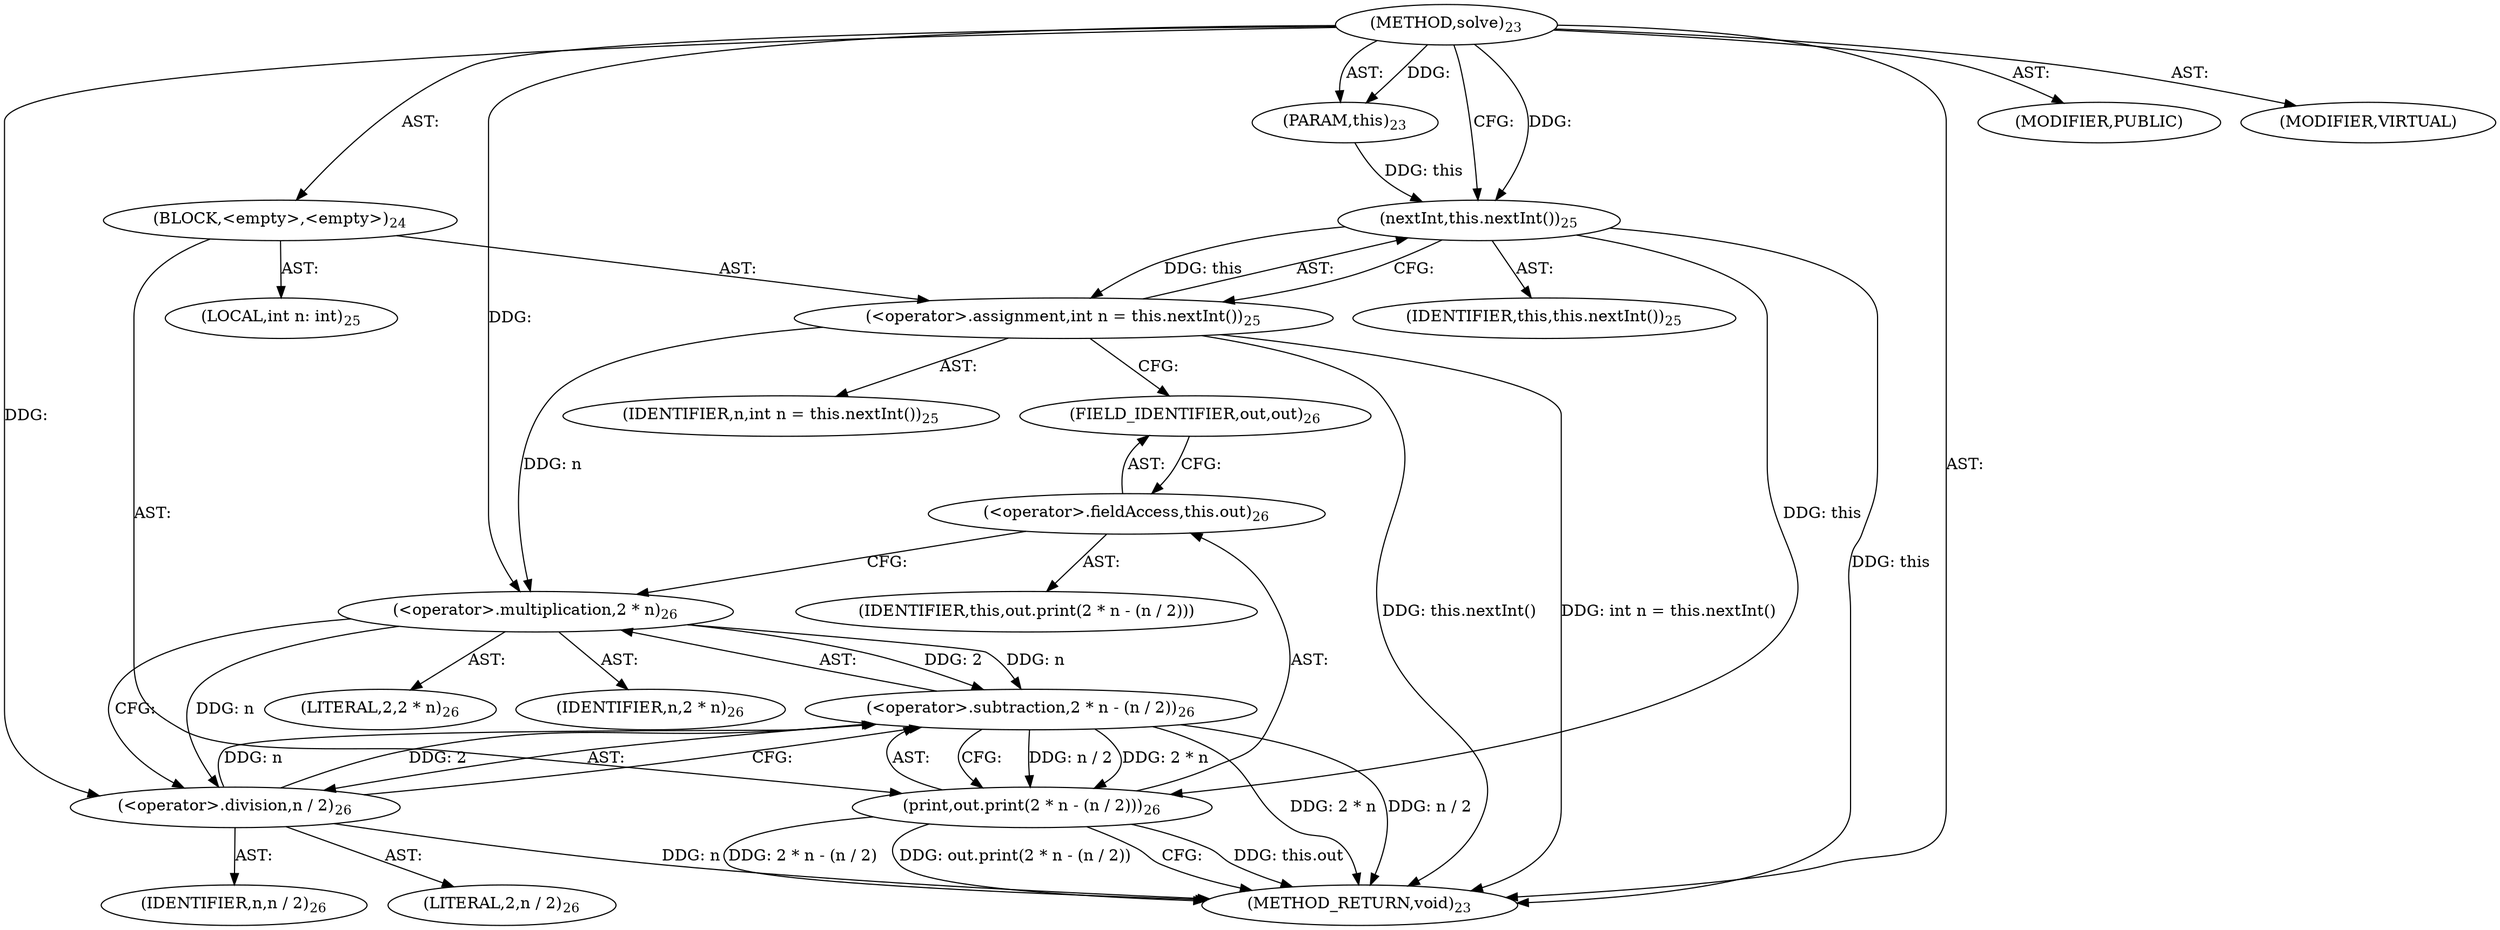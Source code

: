 digraph "solve" {  
"145" [label = <(METHOD,solve)<SUB>23</SUB>> ]
"4" [label = <(PARAM,this)<SUB>23</SUB>> ]
"146" [label = <(BLOCK,&lt;empty&gt;,&lt;empty&gt;)<SUB>24</SUB>> ]
"147" [label = <(LOCAL,int n: int)<SUB>25</SUB>> ]
"148" [label = <(&lt;operator&gt;.assignment,int n = this.nextInt())<SUB>25</SUB>> ]
"149" [label = <(IDENTIFIER,n,int n = this.nextInt())<SUB>25</SUB>> ]
"150" [label = <(nextInt,this.nextInt())<SUB>25</SUB>> ]
"3" [label = <(IDENTIFIER,this,this.nextInt())<SUB>25</SUB>> ]
"151" [label = <(print,out.print(2 * n - (n / 2)))<SUB>26</SUB>> ]
"152" [label = <(&lt;operator&gt;.fieldAccess,this.out)<SUB>26</SUB>> ]
"153" [label = <(IDENTIFIER,this,out.print(2 * n - (n / 2)))> ]
"154" [label = <(FIELD_IDENTIFIER,out,out)<SUB>26</SUB>> ]
"155" [label = <(&lt;operator&gt;.subtraction,2 * n - (n / 2))<SUB>26</SUB>> ]
"156" [label = <(&lt;operator&gt;.multiplication,2 * n)<SUB>26</SUB>> ]
"157" [label = <(LITERAL,2,2 * n)<SUB>26</SUB>> ]
"158" [label = <(IDENTIFIER,n,2 * n)<SUB>26</SUB>> ]
"159" [label = <(&lt;operator&gt;.division,n / 2)<SUB>26</SUB>> ]
"160" [label = <(IDENTIFIER,n,n / 2)<SUB>26</SUB>> ]
"161" [label = <(LITERAL,2,n / 2)<SUB>26</SUB>> ]
"162" [label = <(MODIFIER,PUBLIC)> ]
"163" [label = <(MODIFIER,VIRTUAL)> ]
"164" [label = <(METHOD_RETURN,void)<SUB>23</SUB>> ]
  "145" -> "4"  [ label = "AST: "] 
  "145" -> "146"  [ label = "AST: "] 
  "145" -> "162"  [ label = "AST: "] 
  "145" -> "163"  [ label = "AST: "] 
  "145" -> "164"  [ label = "AST: "] 
  "146" -> "147"  [ label = "AST: "] 
  "146" -> "148"  [ label = "AST: "] 
  "146" -> "151"  [ label = "AST: "] 
  "148" -> "149"  [ label = "AST: "] 
  "148" -> "150"  [ label = "AST: "] 
  "150" -> "3"  [ label = "AST: "] 
  "151" -> "152"  [ label = "AST: "] 
  "151" -> "155"  [ label = "AST: "] 
  "152" -> "153"  [ label = "AST: "] 
  "152" -> "154"  [ label = "AST: "] 
  "155" -> "156"  [ label = "AST: "] 
  "155" -> "159"  [ label = "AST: "] 
  "156" -> "157"  [ label = "AST: "] 
  "156" -> "158"  [ label = "AST: "] 
  "159" -> "160"  [ label = "AST: "] 
  "159" -> "161"  [ label = "AST: "] 
  "148" -> "154"  [ label = "CFG: "] 
  "151" -> "164"  [ label = "CFG: "] 
  "150" -> "148"  [ label = "CFG: "] 
  "152" -> "156"  [ label = "CFG: "] 
  "155" -> "151"  [ label = "CFG: "] 
  "154" -> "152"  [ label = "CFG: "] 
  "156" -> "159"  [ label = "CFG: "] 
  "159" -> "155"  [ label = "CFG: "] 
  "145" -> "150"  [ label = "CFG: "] 
  "150" -> "164"  [ label = "DDG: this"] 
  "148" -> "164"  [ label = "DDG: this.nextInt()"] 
  "148" -> "164"  [ label = "DDG: int n = this.nextInt()"] 
  "151" -> "164"  [ label = "DDG: this.out"] 
  "155" -> "164"  [ label = "DDG: 2 * n"] 
  "159" -> "164"  [ label = "DDG: n"] 
  "155" -> "164"  [ label = "DDG: n / 2"] 
  "151" -> "164"  [ label = "DDG: 2 * n - (n / 2)"] 
  "151" -> "164"  [ label = "DDG: out.print(2 * n - (n / 2))"] 
  "145" -> "4"  [ label = "DDG: "] 
  "150" -> "148"  [ label = "DDG: this"] 
  "150" -> "151"  [ label = "DDG: this"] 
  "155" -> "151"  [ label = "DDG: 2 * n"] 
  "155" -> "151"  [ label = "DDG: n / 2"] 
  "4" -> "150"  [ label = "DDG: this"] 
  "145" -> "150"  [ label = "DDG: "] 
  "156" -> "155"  [ label = "DDG: 2"] 
  "156" -> "155"  [ label = "DDG: n"] 
  "159" -> "155"  [ label = "DDG: n"] 
  "159" -> "155"  [ label = "DDG: 2"] 
  "145" -> "156"  [ label = "DDG: "] 
  "148" -> "156"  [ label = "DDG: n"] 
  "156" -> "159"  [ label = "DDG: n"] 
  "145" -> "159"  [ label = "DDG: "] 
}
